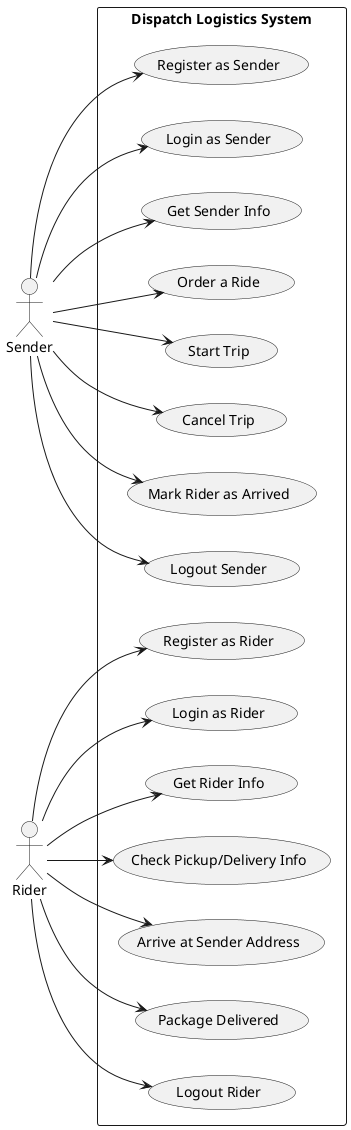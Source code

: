 @startuml
left to right direction
skinparam packageStyle rectangle
actor Sender
actor Rider

rectangle "Dispatch Logistics System" {
    Sender --> (Register as Sender)
    Sender --> (Login as Sender)
    Sender --> (Get Sender Info)
    Sender --> (Order a Ride)
    Sender --> (Start Trip)
    Sender --> (Cancel Trip)
    Sender --> (Mark Rider as Arrived)
    Sender --> (Logout Sender)

    Rider --> (Register as Rider)
    Rider --> (Login as Rider)
    Rider --> (Get Rider Info)
    Rider --> (Check Pickup/Delivery Info)
    Rider --> (Arrive at Sender Address)
    Rider --> (Package Delivered)
    Rider --> (Logout Rider)
}
@enduml
